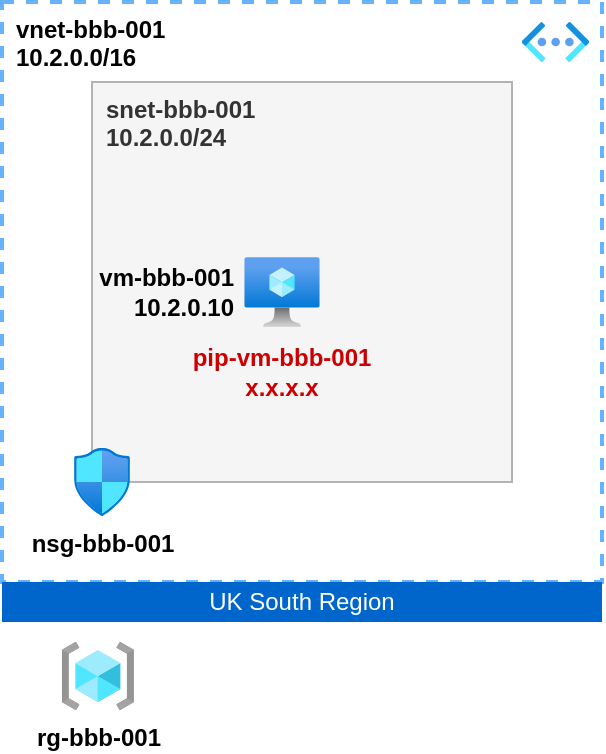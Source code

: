 <mxfile version="22.1.1" type="github" pages="3">
  <diagram id="IBCQb8FsxJoEqhaHN76X" name="vnet-subnet-nsg-vm">
    <mxGraphModel dx="1430" dy="523" grid="1" gridSize="10" guides="1" tooltips="1" connect="1" arrows="1" fold="1" page="1" pageScale="1" pageWidth="827" pageHeight="1169" math="0" shadow="0">
      <root>
        <mxCell id="0" />
        <mxCell id="1" parent="0" />
        <mxCell id="Omlk3rY_Vriu9T7HJizj-1" value="&lt;b&gt;vnet-bbb-001&lt;br&gt;10.2.0.0/16&lt;/b&gt;" style="rounded=0;whiteSpace=wrap;html=1;horizontal=1;labelPosition=center;verticalLabelPosition=middle;align=left;verticalAlign=top;strokeColor=#66B2FF;dashed=1;strokeWidth=2;spacingLeft=5;" parent="1" vertex="1">
          <mxGeometry x="40" y="40" width="300" height="290" as="geometry" />
        </mxCell>
        <mxCell id="Omlk3rY_Vriu9T7HJizj-2" value="&lt;b&gt;snet-bbb-001&lt;br&gt;10.2.0.0/24&lt;/b&gt;" style="rounded=0;whiteSpace=wrap;html=1;fillColor=#f5f5f5;strokeColor=#B3B3B3;verticalAlign=top;fontColor=#333333;align=left;spacingLeft=5;" parent="1" vertex="1">
          <mxGeometry x="85" y="80" width="210" height="200" as="geometry" />
        </mxCell>
        <mxCell id="Omlk3rY_Vriu9T7HJizj-3" value="" style="aspect=fixed;html=1;points=[];align=center;image;fontSize=12;image=img/lib/azure2/networking/Virtual_Networks_Classic.svg;" parent="1" vertex="1">
          <mxGeometry x="300" y="50" width="33.5" height="20" as="geometry" />
        </mxCell>
        <mxCell id="Omlk3rY_Vriu9T7HJizj-4" value="&lt;b&gt;vm-bbb-001&lt;br&gt;10.2.0.10&lt;/b&gt;" style="aspect=fixed;html=1;points=[];align=right;image;fontSize=12;image=img/lib/azure2/compute/Virtual_Machine.svg;labelBackgroundColor=none;labelPosition=left;verticalLabelPosition=middle;verticalAlign=middle;spacingRight=4;" parent="1" vertex="1">
          <mxGeometry x="161.13" y="167.5" width="37.74" height="35" as="geometry" />
        </mxCell>
        <mxCell id="Omlk3rY_Vriu9T7HJizj-5" value="nsg-bbb-001" style="aspect=fixed;html=1;points=[];align=center;image;fontSize=12;image=img/lib/azure2/networking/Network_Security_Groups.svg;dashed=1;strokeColor=#66B2FF;strokeWidth=2;fontStyle=1" parent="1" vertex="1">
          <mxGeometry x="76" y="263" width="28" height="34" as="geometry" />
        </mxCell>
        <mxCell id="Omlk3rY_Vriu9T7HJizj-6" value="&lt;font color=&quot;#ffffff&quot;&gt;UK South Region&lt;/font&gt;" style="rounded=0;whiteSpace=wrap;html=1;strokeColor=none;fillColor=#0066CC;" parent="1" vertex="1">
          <mxGeometry x="40" y="330" width="300" height="20" as="geometry" />
        </mxCell>
        <mxCell id="Omlk3rY_Vriu9T7HJizj-7" value="&lt;font face=&quot;Helvetica&quot;&gt;rg-bbb-001&lt;/font&gt;" style="image;aspect=fixed;html=1;points=[];align=center;fontSize=12;image=img/lib/azure2/general/Resource_Groups.svg;sketch=1;hachureGap=4;jiggle=2;curveFitting=1;fontFamily=Architects Daughter;fontSource=https%3A%2F%2Ffonts.googleapis.com%2Fcss%3Ffamily%3DArchitects%2BDaughter;fontStyle=1" parent="1" vertex="1">
          <mxGeometry x="69.87" y="360" width="36.13" height="34" as="geometry" />
        </mxCell>
        <mxCell id="Eca5ZuWjLMEcawLpc1R9-1" value="&lt;b&gt;pip-vm-bbb-001&lt;br&gt;x.x.x.x&lt;/b&gt;" style="text;strokeColor=none;align=center;fillColor=none;html=1;verticalAlign=middle;whiteSpace=wrap;rounded=0;fontColor=#CC0000;" parent="1" vertex="1">
          <mxGeometry x="125" y="210" width="110" height="30" as="geometry" />
        </mxCell>
      </root>
    </mxGraphModel>
  </diagram>
  <diagram id="ucwIxoyxYJhpS6II2VAN" name="external-lb-and-vms">
    <mxGraphModel dx="1430" dy="523" grid="1" gridSize="10" guides="1" tooltips="1" connect="1" arrows="1" fold="1" page="1" pageScale="1" pageWidth="827" pageHeight="1169" math="0" shadow="0">
      <root>
        <mxCell id="0" />
        <mxCell id="1" parent="0" />
        <mxCell id="DTx5_if5TaOQmehZSOv1-1" value="vnet-ccc-001&lt;br&gt;10.3.0.0/16" style="rounded=0;whiteSpace=wrap;html=1;horizontal=1;labelPosition=center;verticalLabelPosition=middle;align=left;verticalAlign=top;strokeColor=#66B2FF;dashed=1;strokeWidth=2;spacingLeft=5;fontStyle=1" parent="1" vertex="1">
          <mxGeometry x="40" y="120" width="440" height="290" as="geometry" />
        </mxCell>
        <mxCell id="DTx5_if5TaOQmehZSOv1-2" value="snet-ccc-001&lt;br&gt;10.3.0.0/24" style="rounded=0;whiteSpace=wrap;html=1;fillColor=#f5f5f5;strokeColor=#B3B3B3;verticalAlign=top;fontColor=#333333;align=left;spacingLeft=5;fontStyle=1" parent="1" vertex="1">
          <mxGeometry x="78.87" y="160" width="361.13" height="200" as="geometry" />
        </mxCell>
        <mxCell id="DTx5_if5TaOQmehZSOv1-3" value="" style="aspect=fixed;html=1;points=[];align=center;image;fontSize=12;image=img/lib/azure2/networking/Virtual_Networks_Classic.svg;fontStyle=1" parent="1" vertex="1">
          <mxGeometry x="436" y="130" width="33.5" height="20" as="geometry" />
        </mxCell>
        <mxCell id="DTx5_if5TaOQmehZSOv1-4" value="vm-ccc-001&lt;br&gt;10.3.0.10" style="aspect=fixed;html=1;points=[];align=right;image;fontSize=12;image=img/lib/azure2/compute/Virtual_Machine.svg;labelBackgroundColor=none;labelPosition=left;verticalLabelPosition=middle;verticalAlign=middle;spacingRight=4;fontStyle=1" parent="1" vertex="1">
          <mxGeometry x="155" y="272.5" width="37.74" height="35" as="geometry" />
        </mxCell>
        <mxCell id="DTx5_if5TaOQmehZSOv1-5" value="nsg-ccc-001" style="aspect=fixed;html=1;points=[];align=center;image;fontSize=12;image=img/lib/azure2/networking/Network_Security_Groups.svg;dashed=1;strokeColor=#66B2FF;strokeWidth=2;fontStyle=1" parent="1" vertex="1">
          <mxGeometry x="69.87" y="343" width="28" height="34" as="geometry" />
        </mxCell>
        <mxCell id="DTx5_if5TaOQmehZSOv1-6" value="&lt;font color=&quot;#ffffff&quot;&gt;UK South Region&lt;/font&gt;" style="rounded=0;whiteSpace=wrap;html=1;strokeColor=none;fillColor=#0066CC;fontStyle=1" parent="1" vertex="1">
          <mxGeometry x="40" y="410" width="440" height="20" as="geometry" />
        </mxCell>
        <mxCell id="DTx5_if5TaOQmehZSOv1-7" value="&lt;font face=&quot;Helvetica&quot;&gt;rg-ccc-001&lt;/font&gt;" style="image;aspect=fixed;html=1;points=[];align=center;fontSize=12;image=img/lib/azure2/general/Resource_Groups.svg;sketch=1;hachureGap=4;jiggle=2;curveFitting=1;fontFamily=Architects Daughter;fontSource=https%3A%2F%2Ffonts.googleapis.com%2Fcss%3Ffamily%3DArchitects%2BDaughter;fontStyle=1" parent="1" vertex="1">
          <mxGeometry x="64.87" y="440" width="36.13" height="34" as="geometry" />
        </mxCell>
        <mxCell id="DTx5_if5TaOQmehZSOv1-8" value="pip-vm-ccc-001&lt;br&gt;x.x.x.x" style="text;strokeColor=none;align=center;fillColor=none;html=1;verticalAlign=middle;whiteSpace=wrap;rounded=0;fontColor=#CC0000;fontStyle=1" parent="1" vertex="1">
          <mxGeometry x="118.87" y="315" width="110" height="30" as="geometry" />
        </mxCell>
        <mxCell id="DTx5_if5TaOQmehZSOv1-15" value="vm-ccc-002&lt;br&gt;10.3.0.11" style="aspect=fixed;html=1;points=[];align=left;image;fontSize=12;image=img/lib/azure2/compute/Virtual_Machine.svg;labelBackgroundColor=none;labelPosition=right;verticalLabelPosition=middle;verticalAlign=middle;spacingRight=4;spacingLeft=4;fontStyle=1" parent="1" vertex="1">
          <mxGeometry x="323" y="272.5" width="37.74" height="35" as="geometry" />
        </mxCell>
        <mxCell id="DTx5_if5TaOQmehZSOv1-16" value="pip-vm-ccc-002&lt;br&gt;x.x.x.x" style="text;strokeColor=none;align=center;fillColor=none;html=1;verticalAlign=middle;whiteSpace=wrap;rounded=0;fontColor=#CC0000;fontStyle=1" parent="1" vertex="1">
          <mxGeometry x="286.87" y="315" width="110" height="30" as="geometry" />
        </mxCell>
        <mxCell id="DTx5_if5TaOQmehZSOv1-20" value="" style="image;aspect=fixed;html=1;points=[];align=center;fontSize=12;image=img/lib/azure2/networking/Load_Balancers.svg;sketch=1;hachureGap=4;jiggle=2;curveFitting=1;fontFamily=Architects Daughter;fontSource=https%3A%2F%2Ffonts.googleapis.com%2Fcss%3Ffamily%3DArchitects%2BDaughter;fontStyle=1" parent="1" vertex="1">
          <mxGeometry x="232.87" y="202" width="52" height="52" as="geometry" />
        </mxCell>
        <mxCell id="DTx5_if5TaOQmehZSOv1-21" value="pip-elb-ccc-001&lt;br&gt;x.x.x.x" style="text;strokeColor=none;align=center;fillColor=none;html=1;verticalAlign=middle;whiteSpace=wrap;rounded=0;fontColor=#CC0000;fontStyle=1" parent="1" vertex="1">
          <mxGeometry x="270" y="191.5" width="110" height="30" as="geometry" />
        </mxCell>
        <mxCell id="zOTvgHeSVjY2xNqSB7hg-10" value="&lt;font color=&quot;#000000&quot;&gt;elb-ccc-001&lt;/font&gt;" style="text;strokeColor=none;align=center;fillColor=none;html=1;verticalAlign=middle;whiteSpace=wrap;rounded=0;fontColor=#CC0000;fontStyle=1" parent="1" vertex="1">
          <mxGeometry x="204" y="250" width="110" height="30" as="geometry" />
        </mxCell>
        <mxCell id="l6WmJNJkaonLCbSiMCfF-12" value="" style="shape=partialRectangle;whiteSpace=wrap;html=1;bottom=0;right=0;fillColor=none;" vertex="1" parent="1">
          <mxGeometry x="175" y="229" width="55" height="41" as="geometry" />
        </mxCell>
        <mxCell id="l6WmJNJkaonLCbSiMCfF-17" value="" style="shape=partialRectangle;whiteSpace=wrap;html=1;bottom=0;right=0;fillColor=none;rotation=90;" vertex="1" parent="1">
          <mxGeometry x="294.5" y="221.5" width="40" height="54" as="geometry" />
        </mxCell>
        <mxCell id="l6WmJNJkaonLCbSiMCfF-18" value="" style="html=1;verticalLabelPosition=bottom;align=center;labelBackgroundColor=#ffffff;verticalAlign=top;strokeWidth=2;strokeColor=#0080F0;shadow=0;dashed=0;shape=mxgraph.ios7.icons.cloud;" vertex="1" parent="1">
          <mxGeometry x="199" y="20" width="120" height="60" as="geometry" />
        </mxCell>
        <mxCell id="l6WmJNJkaonLCbSiMCfF-20" value="" style="endArrow=none;html=1;rounded=0;" edge="1" parent="1">
          <mxGeometry width="50" height="50" relative="1" as="geometry">
            <mxPoint x="260" y="201" as="sourcePoint" />
            <mxPoint x="260" y="83" as="targetPoint" />
          </mxGeometry>
        </mxCell>
      </root>
    </mxGraphModel>
  </diagram>
  <diagram id="o8WysgoNiEZxKLV04kjl" name="s2svpn-onprem">
    <mxGraphModel dx="1728" dy="632" grid="1" gridSize="10" guides="1" tooltips="1" connect="1" arrows="1" fold="1" page="1" pageScale="1" pageWidth="827" pageHeight="1169" math="0" shadow="0">
      <root>
        <mxCell id="0" />
        <mxCell id="1" parent="0" />
        <mxCell id="JqKrw5tpQ5mMHqqCZ46y-1" value="&lt;b&gt;vnet-eee-001&lt;br&gt;10.4.0.0/16&lt;/b&gt;" style="rounded=0;whiteSpace=wrap;html=1;horizontal=1;labelPosition=center;verticalLabelPosition=middle;align=left;verticalAlign=top;strokeColor=#66B2FF;dashed=1;strokeWidth=2;spacingLeft=5;" vertex="1" parent="1">
          <mxGeometry x="40" y="241" width="400" height="350" as="geometry" />
        </mxCell>
        <mxCell id="LDxZOmfw0TZNjJHV6lXz-20" value="&lt;b&gt;Gateway-Subnet&lt;br&gt;10.4.255.0/24&lt;/b&gt;" style="rounded=0;whiteSpace=wrap;html=1;fillColor=#f5f5f5;strokeColor=#B3B3B3;verticalAlign=top;fontColor=#333333;align=left;spacingLeft=5;" vertex="1" parent="1">
          <mxGeometry x="74" y="291" width="320" height="89" as="geometry" />
        </mxCell>
        <mxCell id="LDxZOmfw0TZNjJHV6lXz-4" value="&lt;b&gt;OPN-VNET&lt;br&gt;10.0.0.0/16&lt;/b&gt;" style="rounded=0;whiteSpace=wrap;html=1;horizontal=1;labelPosition=center;verticalLabelPosition=middle;align=left;verticalAlign=top;strokeColor=#66B2FF;dashed=1;strokeWidth=2;spacingLeft=5;" vertex="1" parent="1">
          <mxGeometry x="480" y="241" width="400" height="350" as="geometry" />
        </mxCell>
        <mxCell id="LDxZOmfw0TZNjJHV6lXz-18" value="&lt;b&gt;Untrusted-Subnet&lt;br&gt;10.0.0.0/24&lt;/b&gt;" style="rounded=0;whiteSpace=wrap;html=1;fillColor=#f5f5f5;strokeColor=#B3B3B3;verticalAlign=top;fontColor=#333333;align=left;spacingLeft=5;" vertex="1" parent="1">
          <mxGeometry x="513" y="291" width="320" height="89" as="geometry" />
        </mxCell>
        <mxCell id="JqKrw5tpQ5mMHqqCZ46y-2" value="&lt;b&gt;snet-eee-001&lt;br&gt;10.4.0.0/24&lt;/b&gt;" style="rounded=0;whiteSpace=wrap;html=1;fillColor=#f5f5f5;strokeColor=#B3B3B3;verticalAlign=top;fontColor=#333333;align=left;spacingLeft=5;" vertex="1" parent="1">
          <mxGeometry x="74" y="391" width="320" height="140" as="geometry" />
        </mxCell>
        <mxCell id="JqKrw5tpQ5mMHqqCZ46y-3" value="" style="aspect=fixed;html=1;points=[];align=center;image;fontSize=12;image=img/lib/azure2/networking/Virtual_Networks_Classic.svg;" vertex="1" parent="1">
          <mxGeometry x="394" y="249" width="33.5" height="20" as="geometry" />
        </mxCell>
        <mxCell id="JqKrw5tpQ5mMHqqCZ46y-4" value="&lt;b&gt;vm-ddd-001&lt;br&gt;10.4.0.10&lt;/b&gt;" style="aspect=fixed;html=1;points=[];align=right;image;fontSize=12;image=img/lib/azure2/compute/Virtual_Machine.svg;labelBackgroundColor=none;labelPosition=left;verticalLabelPosition=middle;verticalAlign=middle;spacingRight=4;" vertex="1" parent="1">
          <mxGeometry x="215.13" y="445.5" width="37.74" height="35" as="geometry" />
        </mxCell>
        <mxCell id="JqKrw5tpQ5mMHqqCZ46y-5" value="nsg-ddd-001" style="aspect=fixed;html=1;points=[];align=center;image;fontSize=12;image=img/lib/azure2/networking/Network_Security_Groups.svg;dashed=1;strokeColor=#66B2FF;strokeWidth=2;fontStyle=1" vertex="1" parent="1">
          <mxGeometry x="70" y="514" width="28" height="34" as="geometry" />
        </mxCell>
        <mxCell id="JqKrw5tpQ5mMHqqCZ46y-6" value="&lt;font color=&quot;#ffffff&quot;&gt;UK South Region&lt;/font&gt;" style="rounded=0;whiteSpace=wrap;html=1;strokeColor=none;fillColor=#0066CC;" vertex="1" parent="1">
          <mxGeometry x="41" y="591" width="400" height="20" as="geometry" />
        </mxCell>
        <mxCell id="JqKrw5tpQ5mMHqqCZ46y-7" value="&lt;font face=&quot;Helvetica&quot;&gt;rg-ddd-001&lt;/font&gt;" style="image;aspect=fixed;html=1;points=[];align=center;fontSize=12;image=img/lib/azure2/general/Resource_Groups.svg;sketch=1;hachureGap=4;jiggle=2;curveFitting=1;fontFamily=Architects Daughter;fontSource=https%3A%2F%2Ffonts.googleapis.com%2Fcss%3Ffamily%3DArchitects%2BDaughter;fontStyle=1" vertex="1" parent="1">
          <mxGeometry x="443.94" y="621" width="36.13" height="34" as="geometry" />
        </mxCell>
        <mxCell id="JqKrw5tpQ5mMHqqCZ46y-8" value="&lt;b&gt;pip-vm-ddd-001&lt;br&gt;x.x.x.x&lt;/b&gt;" style="text;strokeColor=none;align=center;fillColor=none;html=1;verticalAlign=middle;whiteSpace=wrap;rounded=0;fontColor=#CC0000;" vertex="1" parent="1">
          <mxGeometry x="179" y="488" width="110" height="30" as="geometry" />
        </mxCell>
        <mxCell id="JqKrw5tpQ5mMHqqCZ46y-19" value="&lt;br&gt;&lt;br&gt;vpn-ddd-001" style="image;aspect=fixed;html=1;points=[];align=right;fontSize=12;image=img/lib/azure2/networking/Virtual_Network_Gateways.svg;labelBackgroundColor=none;labelPosition=left;verticalLabelPosition=top;verticalAlign=bottom;spacingLeft=0;spacingRight=0;fontStyle=1" vertex="1" parent="1">
          <mxGeometry x="216.7" y="360" width="36.17" height="48" as="geometry" />
        </mxCell>
        <mxCell id="JqKrw5tpQ5mMHqqCZ46y-20" value="&lt;b&gt;pip-vpn-ddd-001&lt;br&gt;x.x.x.x&lt;/b&gt;" style="text;strokeColor=none;align=center;fillColor=none;html=1;verticalAlign=middle;whiteSpace=wrap;rounded=0;fontColor=#CC0000;" vertex="1" parent="1">
          <mxGeometry x="243" y="338" width="110" height="30" as="geometry" />
        </mxCell>
        <mxCell id="LDxZOmfw0TZNjJHV6lXz-1" value="" style="html=1;verticalLabelPosition=bottom;align=center;labelBackgroundColor=#ffffff;verticalAlign=top;strokeWidth=2;strokeColor=#0080F0;shadow=0;dashed=0;shape=mxgraph.ios7.icons.cloud;" vertex="1" parent="1">
          <mxGeometry x="401" y="140" width="120" height="60" as="geometry" />
        </mxCell>
        <mxCell id="LDxZOmfw0TZNjJHV6lXz-3" value="" style="endArrow=none;html=1;rounded=0;" edge="1" parent="1">
          <mxGeometry width="50" height="50" relative="1" as="geometry">
            <mxPoint x="234" y="444" as="sourcePoint" />
            <mxPoint x="234" y="414" as="targetPoint" />
          </mxGeometry>
        </mxCell>
        <mxCell id="LDxZOmfw0TZNjJHV6lXz-5" value="&lt;b&gt;Trusted-Subnet&lt;br&gt;10.0.1.0/24&lt;/b&gt;" style="rounded=0;whiteSpace=wrap;html=1;fillColor=#f5f5f5;strokeColor=#B3B3B3;verticalAlign=top;fontColor=#333333;align=left;spacingLeft=5;" vertex="1" parent="1">
          <mxGeometry x="514" y="391" width="320" height="140" as="geometry" />
        </mxCell>
        <mxCell id="LDxZOmfw0TZNjJHV6lXz-6" value="" style="aspect=fixed;html=1;points=[];align=center;image;fontSize=12;image=img/lib/azure2/networking/Virtual_Networks_Classic.svg;" vertex="1" parent="1">
          <mxGeometry x="834" y="249" width="33.5" height="20" as="geometry" />
        </mxCell>
        <mxCell id="LDxZOmfw0TZNjJHV6lXz-7" value="&lt;b&gt;vm-eee-001&lt;br&gt;10.1.0.10&lt;/b&gt;" style="aspect=fixed;html=1;points=[];align=right;image;fontSize=12;image=img/lib/azure2/compute/Virtual_Machine.svg;labelBackgroundColor=none;labelPosition=left;verticalLabelPosition=middle;verticalAlign=middle;spacingRight=4;" vertex="1" parent="1">
          <mxGeometry x="655.13" y="445.5" width="37.74" height="35" as="geometry" />
        </mxCell>
        <mxCell id="LDxZOmfw0TZNjJHV6lXz-8" value="nsg-eee-001" style="aspect=fixed;html=1;points=[];align=center;image;fontSize=12;image=img/lib/azure2/networking/Network_Security_Groups.svg;dashed=1;strokeColor=#66B2FF;strokeWidth=2;fontStyle=1" vertex="1" parent="1">
          <mxGeometry x="510" y="514" width="28" height="34" as="geometry" />
        </mxCell>
        <mxCell id="LDxZOmfw0TZNjJHV6lXz-9" value="&lt;font color=&quot;#ffffff&quot;&gt;UK South Region&lt;/font&gt;" style="rounded=0;whiteSpace=wrap;html=1;strokeColor=none;fillColor=#0066CC;" vertex="1" parent="1">
          <mxGeometry x="481" y="591" width="400" height="20" as="geometry" />
        </mxCell>
        <mxCell id="LDxZOmfw0TZNjJHV6lXz-10" value="&lt;b&gt;pip-vm-eee-001&lt;br&gt;x.x.x.x&lt;/b&gt;" style="text;strokeColor=none;align=center;fillColor=none;html=1;verticalAlign=middle;whiteSpace=wrap;rounded=0;fontColor=#CC0000;" vertex="1" parent="1">
          <mxGeometry x="619" y="488" width="110" height="30" as="geometry" />
        </mxCell>
        <mxCell id="LDxZOmfw0TZNjJHV6lXz-12" value="&lt;b&gt;pip-vpn-eee-001&lt;br&gt;x.x.x.x&lt;/b&gt;" style="text;strokeColor=none;align=center;fillColor=none;html=1;verticalAlign=middle;whiteSpace=wrap;rounded=0;fontColor=#CC0000;" vertex="1" parent="1">
          <mxGeometry x="683" y="339" width="110" height="30" as="geometry" />
        </mxCell>
        <mxCell id="LDxZOmfw0TZNjJHV6lXz-13" value="" style="endArrow=none;html=1;rounded=0;" edge="1" parent="1">
          <mxGeometry width="50" height="50" relative="1" as="geometry">
            <mxPoint x="674" y="444" as="sourcePoint" />
            <mxPoint x="674" y="414" as="targetPoint" />
          </mxGeometry>
        </mxCell>
        <mxCell id="LDxZOmfw0TZNjJHV6lXz-14" value="" style="shape=partialRectangle;whiteSpace=wrap;html=1;bottom=0;right=0;fillColor=none;" vertex="1" parent="1">
          <mxGeometry x="235" y="180" width="162" height="176" as="geometry" />
        </mxCell>
        <mxCell id="LDxZOmfw0TZNjJHV6lXz-15" value="" style="shape=partialRectangle;whiteSpace=wrap;html=1;top=0;left=0;fillColor=none;rotation=-90;" vertex="1" parent="1">
          <mxGeometry x="509.6" y="193.35" width="177.87" height="152.45" as="geometry" />
        </mxCell>
        <mxCell id="LDxZOmfw0TZNjJHV6lXz-16" value="&lt;b style=&quot;font-size: 14px;&quot;&gt;** ON-PREM **&lt;/b&gt;" style="text;strokeColor=none;align=center;fillColor=none;html=1;verticalAlign=middle;whiteSpace=wrap;rounded=0;fontColor=#808080;fontStyle=2;fontSize=14;" vertex="1" parent="1">
          <mxGeometry x="757.5" y="555" width="110" height="30" as="geometry" />
        </mxCell>
        <mxCell id="LDxZOmfw0TZNjJHV6lXz-17" value="&lt;b&gt;OPNSense&lt;/b&gt;" style="image;aspect=fixed;html=1;points=[];align=right;fontSize=12;image=img/lib/azure2/networking/Web_Application_Firewall_Policies_WAF.svg;labelBackgroundColor=none;labelPosition=left;verticalLabelPosition=top;verticalAlign=bottom;" vertex="1" parent="1">
          <mxGeometry x="650" y="363" width="48" height="48" as="geometry" />
        </mxCell>
      </root>
    </mxGraphModel>
  </diagram>
</mxfile>
